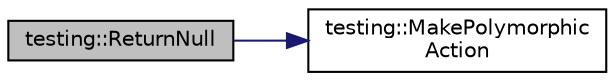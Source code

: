 digraph "testing::ReturnNull"
{
 // LATEX_PDF_SIZE
  bgcolor="transparent";
  edge [fontname="Helvetica",fontsize="10",labelfontname="Helvetica",labelfontsize="10"];
  node [fontname="Helvetica",fontsize="10",shape=record];
  rankdir="LR";
  Node1 [label="testing::ReturnNull",height=0.2,width=0.4,color="black", fillcolor="grey75", style="filled", fontcolor="black",tooltip=" "];
  Node1 -> Node2 [color="midnightblue",fontsize="10",style="solid",fontname="Helvetica"];
  Node2 [label="testing::MakePolymorphic\lAction",height=0.2,width=0.4,color="black",URL="$namespacetesting.html#a36bd06c5ea972c6df0bd9f40a7a94c65",tooltip=" "];
}
